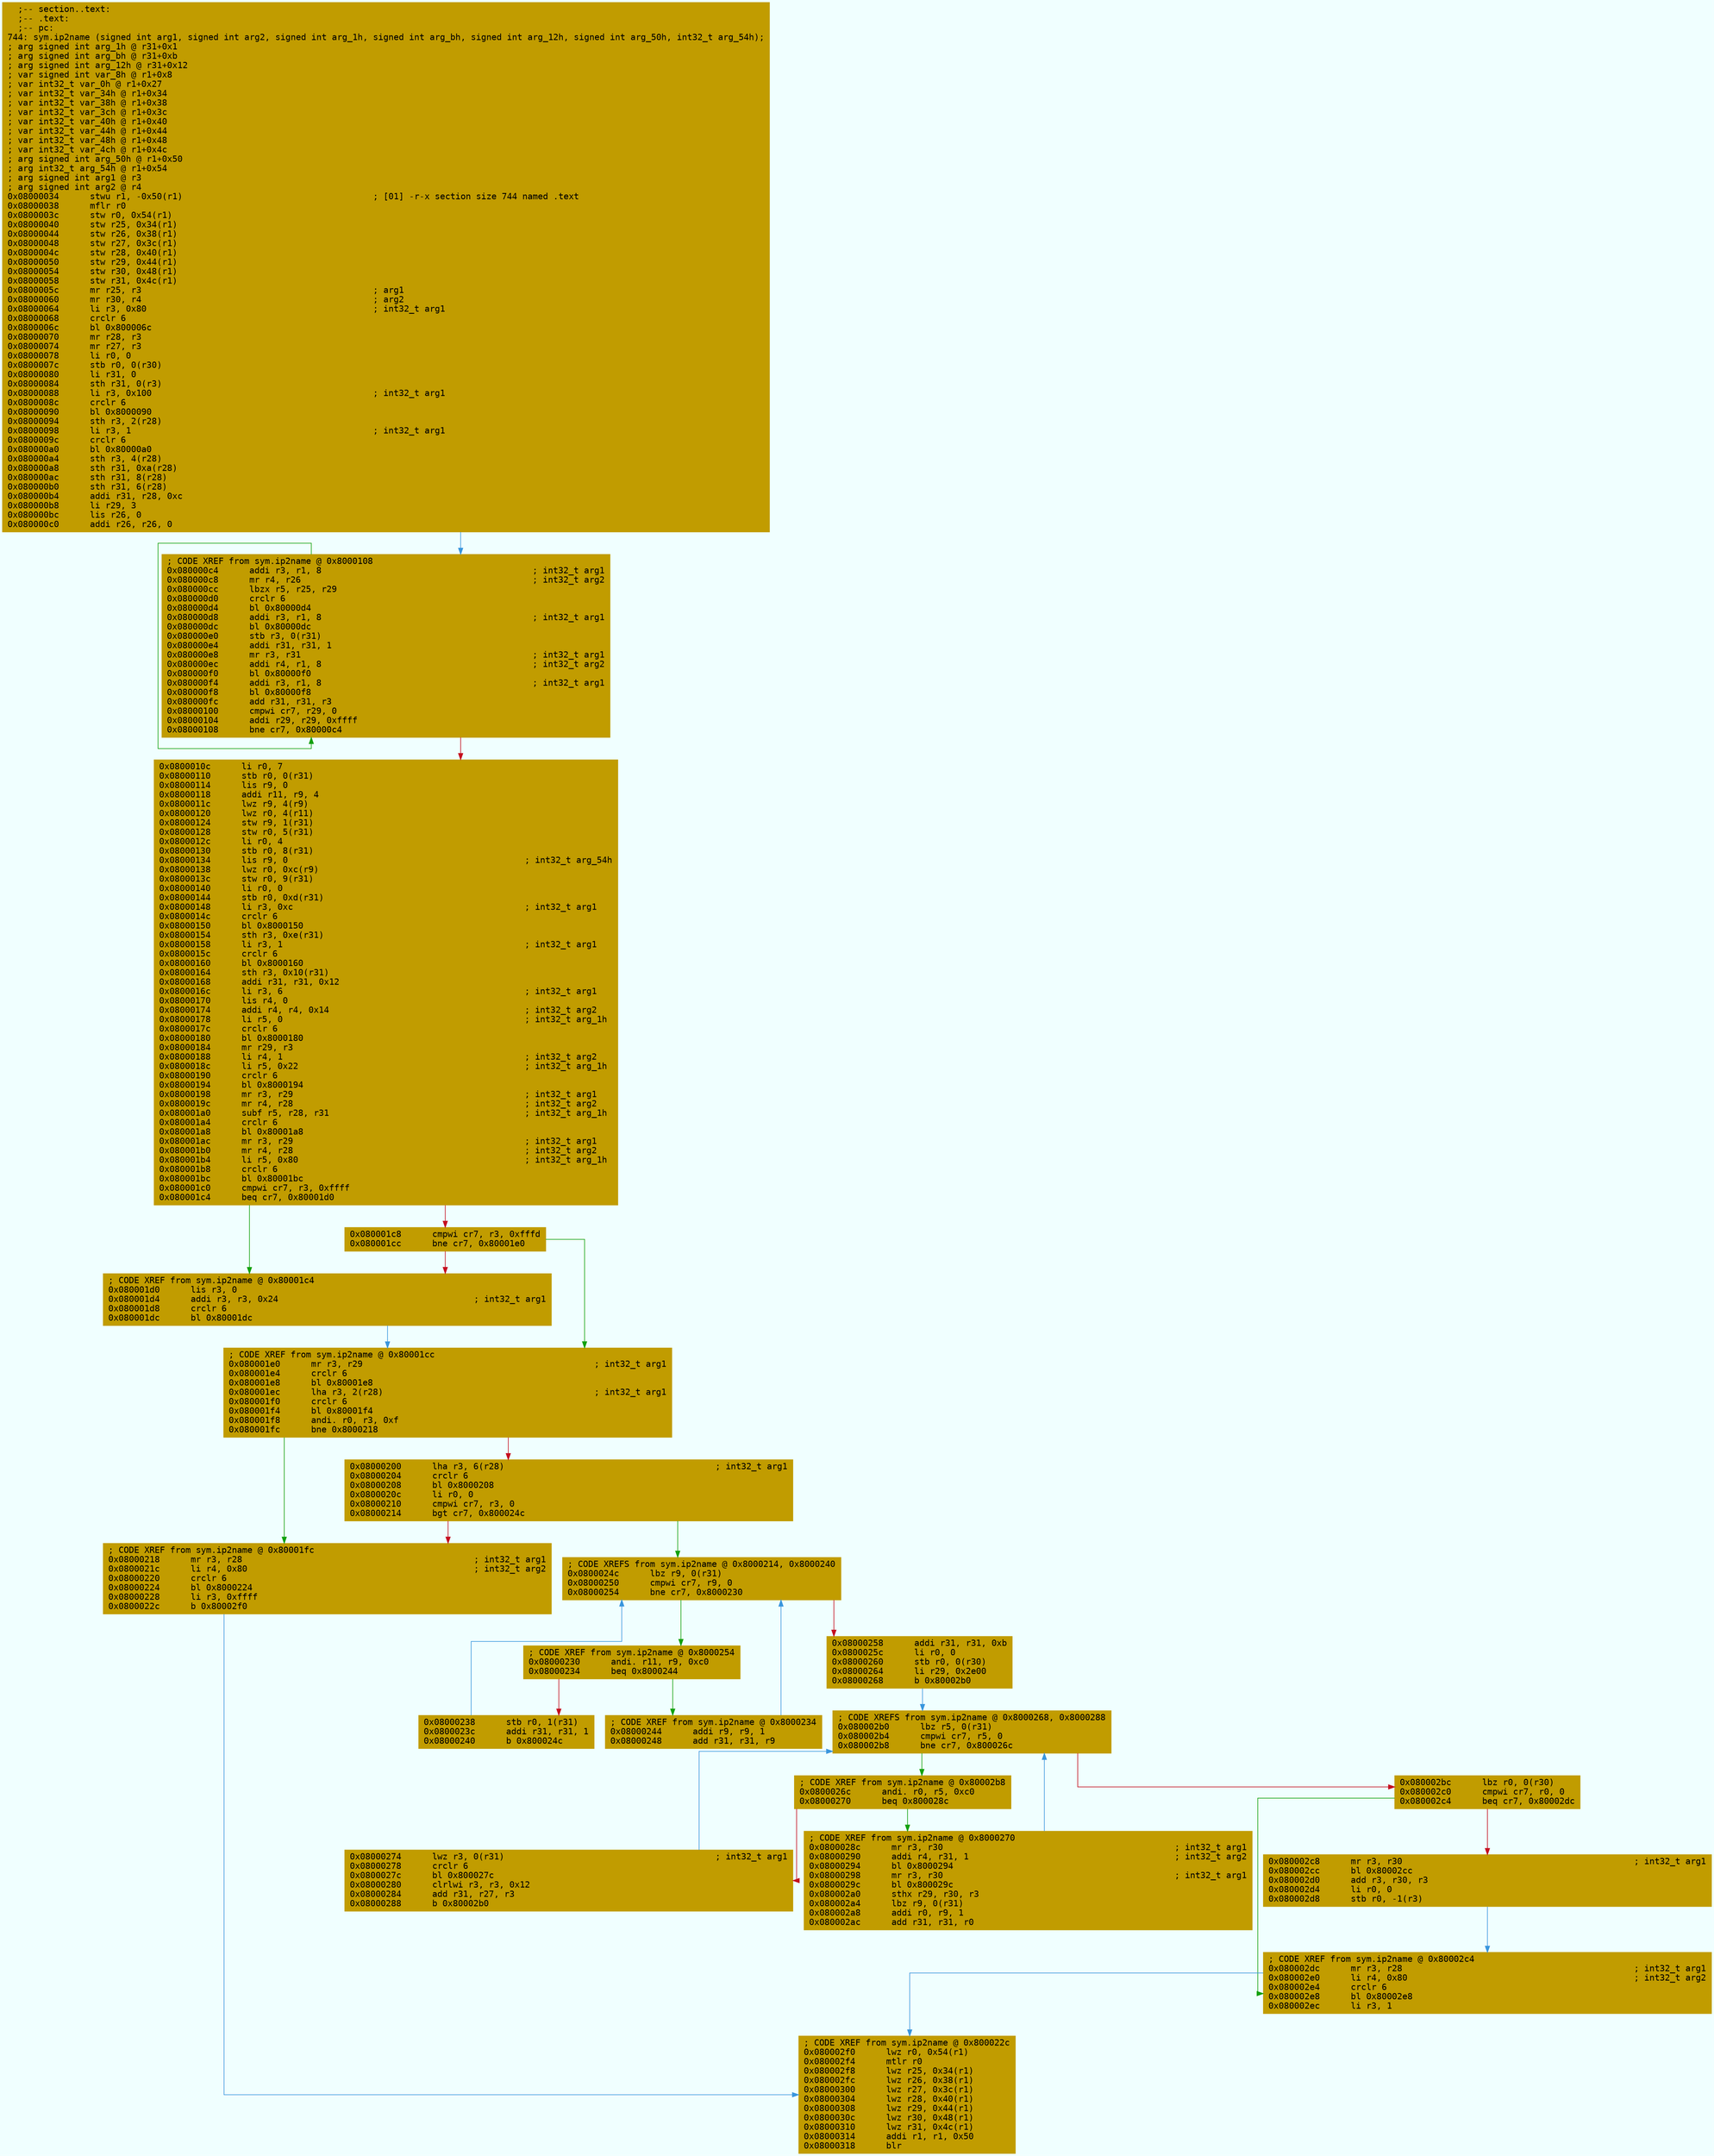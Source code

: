 digraph code {
	graph [bgcolor=azure fontsize=8 fontname="Courier" splines="ortho"];
	node [fillcolor=gray style=filled shape=box];
	edge [arrowhead="normal"];
	"0x08000034" [URL="sym.ip2name/0x08000034", fillcolor="#c19c00",color="#c19c00", fontname="Courier",label="  ;-- section..text:\l  ;-- .text:\l  ;-- pc:\l744: sym.ip2name (signed int arg1, signed int arg2, signed int arg_1h, signed int arg_bh, signed int arg_12h, signed int arg_50h, int32_t arg_54h);\l; arg signed int arg_1h @ r31+0x1\l; arg signed int arg_bh @ r31+0xb\l; arg signed int arg_12h @ r31+0x12\l; var signed int var_8h @ r1+0x8\l; var int32_t var_0h @ r1+0x27\l; var int32_t var_34h @ r1+0x34\l; var int32_t var_38h @ r1+0x38\l; var int32_t var_3ch @ r1+0x3c\l; var int32_t var_40h @ r1+0x40\l; var int32_t var_44h @ r1+0x44\l; var int32_t var_48h @ r1+0x48\l; var int32_t var_4ch @ r1+0x4c\l; arg signed int arg_50h @ r1+0x50\l; arg int32_t arg_54h @ r1+0x54\l; arg signed int arg1 @ r3\l; arg signed int arg2 @ r4\l0x08000034      stwu r1, -0x50(r1)                                     ; [01] -r-x section size 744 named .text\l0x08000038      mflr r0\l0x0800003c      stw r0, 0x54(r1)\l0x08000040      stw r25, 0x34(r1)\l0x08000044      stw r26, 0x38(r1)\l0x08000048      stw r27, 0x3c(r1)\l0x0800004c      stw r28, 0x40(r1)\l0x08000050      stw r29, 0x44(r1)\l0x08000054      stw r30, 0x48(r1)\l0x08000058      stw r31, 0x4c(r1)\l0x0800005c      mr r25, r3                                             ; arg1\l0x08000060      mr r30, r4                                             ; arg2\l0x08000064      li r3, 0x80                                            ; int32_t arg1\l0x08000068      crclr 6\l0x0800006c      bl 0x800006c\l0x08000070      mr r28, r3\l0x08000074      mr r27, r3\l0x08000078      li r0, 0\l0x0800007c      stb r0, 0(r30)\l0x08000080      li r31, 0\l0x08000084      sth r31, 0(r3)\l0x08000088      li r3, 0x100                                           ; int32_t arg1\l0x0800008c      crclr 6\l0x08000090      bl 0x8000090\l0x08000094      sth r3, 2(r28)\l0x08000098      li r3, 1                                               ; int32_t arg1\l0x0800009c      crclr 6\l0x080000a0      bl 0x80000a0\l0x080000a4      sth r3, 4(r28)\l0x080000a8      sth r31, 0xa(r28)\l0x080000ac      sth r31, 8(r28)\l0x080000b0      sth r31, 6(r28)\l0x080000b4      addi r31, r28, 0xc\l0x080000b8      li r29, 3\l0x080000bc      lis r26, 0\l0x080000c0      addi r26, r26, 0\l"]
	"0x080000c4" [URL="sym.ip2name/0x080000c4", fillcolor="#c19c00",color="#c19c00", fontname="Courier",label="; CODE XREF from sym.ip2name @ 0x8000108\l0x080000c4      addi r3, r1, 8                                         ; int32_t arg1\l0x080000c8      mr r4, r26                                             ; int32_t arg2\l0x080000cc      lbzx r5, r25, r29\l0x080000d0      crclr 6\l0x080000d4      bl 0x80000d4\l0x080000d8      addi r3, r1, 8                                         ; int32_t arg1\l0x080000dc      bl 0x80000dc\l0x080000e0      stb r3, 0(r31)\l0x080000e4      addi r31, r31, 1\l0x080000e8      mr r3, r31                                             ; int32_t arg1\l0x080000ec      addi r4, r1, 8                                         ; int32_t arg2\l0x080000f0      bl 0x80000f0\l0x080000f4      addi r3, r1, 8                                         ; int32_t arg1\l0x080000f8      bl 0x80000f8\l0x080000fc      add r31, r31, r3\l0x08000100      cmpwi cr7, r29, 0\l0x08000104      addi r29, r29, 0xffff\l0x08000108      bne cr7, 0x80000c4\l"]
	"0x0800010c" [URL="sym.ip2name/0x0800010c", fillcolor="#c19c00",color="#c19c00", fontname="Courier",label="0x0800010c      li r0, 7\l0x08000110      stb r0, 0(r31)\l0x08000114      lis r9, 0\l0x08000118      addi r11, r9, 4\l0x0800011c      lwz r9, 4(r9)\l0x08000120      lwz r0, 4(r11)\l0x08000124      stw r9, 1(r31)\l0x08000128      stw r0, 5(r31)\l0x0800012c      li r0, 4\l0x08000130      stb r0, 8(r31)\l0x08000134      lis r9, 0                                              ; int32_t arg_54h\l0x08000138      lwz r0, 0xc(r9)\l0x0800013c      stw r0, 9(r31)\l0x08000140      li r0, 0\l0x08000144      stb r0, 0xd(r31)\l0x08000148      li r3, 0xc                                             ; int32_t arg1\l0x0800014c      crclr 6\l0x08000150      bl 0x8000150\l0x08000154      sth r3, 0xe(r31)\l0x08000158      li r3, 1                                               ; int32_t arg1\l0x0800015c      crclr 6\l0x08000160      bl 0x8000160\l0x08000164      sth r3, 0x10(r31)\l0x08000168      addi r31, r31, 0x12\l0x0800016c      li r3, 6                                               ; int32_t arg1\l0x08000170      lis r4, 0\l0x08000174      addi r4, r4, 0x14                                      ; int32_t arg2\l0x08000178      li r5, 0                                               ; int32_t arg_1h\l0x0800017c      crclr 6\l0x08000180      bl 0x8000180\l0x08000184      mr r29, r3\l0x08000188      li r4, 1                                               ; int32_t arg2\l0x0800018c      li r5, 0x22                                            ; int32_t arg_1h\l0x08000190      crclr 6\l0x08000194      bl 0x8000194\l0x08000198      mr r3, r29                                             ; int32_t arg1\l0x0800019c      mr r4, r28                                             ; int32_t arg2\l0x080001a0      subf r5, r28, r31                                      ; int32_t arg_1h\l0x080001a4      crclr 6\l0x080001a8      bl 0x80001a8\l0x080001ac      mr r3, r29                                             ; int32_t arg1\l0x080001b0      mr r4, r28                                             ; int32_t arg2\l0x080001b4      li r5, 0x80                                            ; int32_t arg_1h\l0x080001b8      crclr 6\l0x080001bc      bl 0x80001bc\l0x080001c0      cmpwi cr7, r3, 0xffff\l0x080001c4      beq cr7, 0x80001d0\l"]
	"0x080001c8" [URL="sym.ip2name/0x080001c8", fillcolor="#c19c00",color="#c19c00", fontname="Courier",label="0x080001c8      cmpwi cr7, r3, 0xfffd\l0x080001cc      bne cr7, 0x80001e0\l"]
	"0x080001d0" [URL="sym.ip2name/0x080001d0", fillcolor="#c19c00",color="#c19c00", fontname="Courier",label="; CODE XREF from sym.ip2name @ 0x80001c4\l0x080001d0      lis r3, 0\l0x080001d4      addi r3, r3, 0x24                                      ; int32_t arg1\l0x080001d8      crclr 6\l0x080001dc      bl 0x80001dc\l"]
	"0x080001e0" [URL="sym.ip2name/0x080001e0", fillcolor="#c19c00",color="#c19c00", fontname="Courier",label="; CODE XREF from sym.ip2name @ 0x80001cc\l0x080001e0      mr r3, r29                                             ; int32_t arg1\l0x080001e4      crclr 6\l0x080001e8      bl 0x80001e8\l0x080001ec      lha r3, 2(r28)                                         ; int32_t arg1\l0x080001f0      crclr 6\l0x080001f4      bl 0x80001f4\l0x080001f8      andi. r0, r3, 0xf\l0x080001fc      bne 0x8000218\l"]
	"0x08000200" [URL="sym.ip2name/0x08000200", fillcolor="#c19c00",color="#c19c00", fontname="Courier",label="0x08000200      lha r3, 6(r28)                                         ; int32_t arg1\l0x08000204      crclr 6\l0x08000208      bl 0x8000208\l0x0800020c      li r0, 0\l0x08000210      cmpwi cr7, r3, 0\l0x08000214      bgt cr7, 0x800024c\l"]
	"0x08000218" [URL="sym.ip2name/0x08000218", fillcolor="#c19c00",color="#c19c00", fontname="Courier",label="; CODE XREF from sym.ip2name @ 0x80001fc\l0x08000218      mr r3, r28                                             ; int32_t arg1\l0x0800021c      li r4, 0x80                                            ; int32_t arg2\l0x08000220      crclr 6\l0x08000224      bl 0x8000224\l0x08000228      li r3, 0xffff\l0x0800022c      b 0x80002f0\l"]
	"0x08000230" [URL="sym.ip2name/0x08000230", fillcolor="#c19c00",color="#c19c00", fontname="Courier",label="; CODE XREF from sym.ip2name @ 0x8000254\l0x08000230      andi. r11, r9, 0xc0\l0x08000234      beq 0x8000244\l"]
	"0x08000238" [URL="sym.ip2name/0x08000238", fillcolor="#c19c00",color="#c19c00", fontname="Courier",label="0x08000238      stb r0, 1(r31)\l0x0800023c      addi r31, r31, 1\l0x08000240      b 0x800024c\l"]
	"0x08000244" [URL="sym.ip2name/0x08000244", fillcolor="#c19c00",color="#c19c00", fontname="Courier",label="; CODE XREF from sym.ip2name @ 0x8000234\l0x08000244      addi r9, r9, 1\l0x08000248      add r31, r31, r9\l"]
	"0x0800024c" [URL="sym.ip2name/0x0800024c", fillcolor="#c19c00",color="#c19c00", fontname="Courier",label="; CODE XREFS from sym.ip2name @ 0x8000214, 0x8000240\l0x0800024c      lbz r9, 0(r31)\l0x08000250      cmpwi cr7, r9, 0\l0x08000254      bne cr7, 0x8000230\l"]
	"0x08000258" [URL="sym.ip2name/0x08000258", fillcolor="#c19c00",color="#c19c00", fontname="Courier",label="0x08000258      addi r31, r31, 0xb\l0x0800025c      li r0, 0\l0x08000260      stb r0, 0(r30)\l0x08000264      li r29, 0x2e00\l0x08000268      b 0x80002b0\l"]
	"0x0800026c" [URL="sym.ip2name/0x0800026c", fillcolor="#c19c00",color="#c19c00", fontname="Courier",label="; CODE XREF from sym.ip2name @ 0x80002b8\l0x0800026c      andi. r0, r5, 0xc0\l0x08000270      beq 0x800028c\l"]
	"0x08000274" [URL="sym.ip2name/0x08000274", fillcolor="#c19c00",color="#c19c00", fontname="Courier",label="0x08000274      lwz r3, 0(r31)                                         ; int32_t arg1\l0x08000278      crclr 6\l0x0800027c      bl 0x800027c\l0x08000280      clrlwi r3, r3, 0x12\l0x08000284      add r31, r27, r3\l0x08000288      b 0x80002b0\l"]
	"0x0800028c" [URL="sym.ip2name/0x0800028c", fillcolor="#c19c00",color="#c19c00", fontname="Courier",label="; CODE XREF from sym.ip2name @ 0x8000270\l0x0800028c      mr r3, r30                                             ; int32_t arg1\l0x08000290      addi r4, r31, 1                                        ; int32_t arg2\l0x08000294      bl 0x8000294\l0x08000298      mr r3, r30                                             ; int32_t arg1\l0x0800029c      bl 0x800029c\l0x080002a0      sthx r29, r30, r3\l0x080002a4      lbz r9, 0(r31)\l0x080002a8      addi r0, r9, 1\l0x080002ac      add r31, r31, r0\l"]
	"0x080002b0" [URL="sym.ip2name/0x080002b0", fillcolor="#c19c00",color="#c19c00", fontname="Courier",label="; CODE XREFS from sym.ip2name @ 0x8000268, 0x8000288\l0x080002b0      lbz r5, 0(r31)\l0x080002b4      cmpwi cr7, r5, 0\l0x080002b8      bne cr7, 0x800026c\l"]
	"0x080002bc" [URL="sym.ip2name/0x080002bc", fillcolor="#c19c00",color="#c19c00", fontname="Courier",label="0x080002bc      lbz r0, 0(r30)\l0x080002c0      cmpwi cr7, r0, 0\l0x080002c4      beq cr7, 0x80002dc\l"]
	"0x080002c8" [URL="sym.ip2name/0x080002c8", fillcolor="#c19c00",color="#c19c00", fontname="Courier",label="0x080002c8      mr r3, r30                                             ; int32_t arg1\l0x080002cc      bl 0x80002cc\l0x080002d0      add r3, r30, r3\l0x080002d4      li r0, 0\l0x080002d8      stb r0, -1(r3)\l"]
	"0x080002dc" [URL="sym.ip2name/0x080002dc", fillcolor="#c19c00",color="#c19c00", fontname="Courier",label="; CODE XREF from sym.ip2name @ 0x80002c4\l0x080002dc      mr r3, r28                                             ; int32_t arg1\l0x080002e0      li r4, 0x80                                            ; int32_t arg2\l0x080002e4      crclr 6\l0x080002e8      bl 0x80002e8\l0x080002ec      li r3, 1\l"]
	"0x080002f0" [URL="sym.ip2name/0x080002f0", fillcolor="#c19c00",color="#c19c00", fontname="Courier",label="; CODE XREF from sym.ip2name @ 0x800022c\l0x080002f0      lwz r0, 0x54(r1)\l0x080002f4      mtlr r0\l0x080002f8      lwz r25, 0x34(r1)\l0x080002fc      lwz r26, 0x38(r1)\l0x08000300      lwz r27, 0x3c(r1)\l0x08000304      lwz r28, 0x40(r1)\l0x08000308      lwz r29, 0x44(r1)\l0x0800030c      lwz r30, 0x48(r1)\l0x08000310      lwz r31, 0x4c(r1)\l0x08000314      addi r1, r1, 0x50\l0x08000318      blr\l"]
        "0x08000034" -> "0x080000c4" [color="#3a96dd"];
        "0x080000c4" -> "0x080000c4" [color="#13a10e"];
        "0x080000c4" -> "0x0800010c" [color="#c50f1f"];
        "0x0800010c" -> "0x080001d0" [color="#13a10e"];
        "0x0800010c" -> "0x080001c8" [color="#c50f1f"];
        "0x080001c8" -> "0x080001e0" [color="#13a10e"];
        "0x080001c8" -> "0x080001d0" [color="#c50f1f"];
        "0x080001d0" -> "0x080001e0" [color="#3a96dd"];
        "0x080001e0" -> "0x08000218" [color="#13a10e"];
        "0x080001e0" -> "0x08000200" [color="#c50f1f"];
        "0x08000200" -> "0x0800024c" [color="#13a10e"];
        "0x08000200" -> "0x08000218" [color="#c50f1f"];
        "0x08000218" -> "0x080002f0" [color="#3a96dd"];
        "0x08000230" -> "0x08000244" [color="#13a10e"];
        "0x08000230" -> "0x08000238" [color="#c50f1f"];
        "0x08000238" -> "0x0800024c" [color="#3a96dd"];
        "0x08000244" -> "0x0800024c" [color="#3a96dd"];
        "0x0800024c" -> "0x08000230" [color="#13a10e"];
        "0x0800024c" -> "0x08000258" [color="#c50f1f"];
        "0x08000258" -> "0x080002b0" [color="#3a96dd"];
        "0x0800026c" -> "0x0800028c" [color="#13a10e"];
        "0x0800026c" -> "0x08000274" [color="#c50f1f"];
        "0x08000274" -> "0x080002b0" [color="#3a96dd"];
        "0x0800028c" -> "0x080002b0" [color="#3a96dd"];
        "0x080002b0" -> "0x0800026c" [color="#13a10e"];
        "0x080002b0" -> "0x080002bc" [color="#c50f1f"];
        "0x080002bc" -> "0x080002dc" [color="#13a10e"];
        "0x080002bc" -> "0x080002c8" [color="#c50f1f"];
        "0x080002c8" -> "0x080002dc" [color="#3a96dd"];
        "0x080002dc" -> "0x080002f0" [color="#3a96dd"];
}
